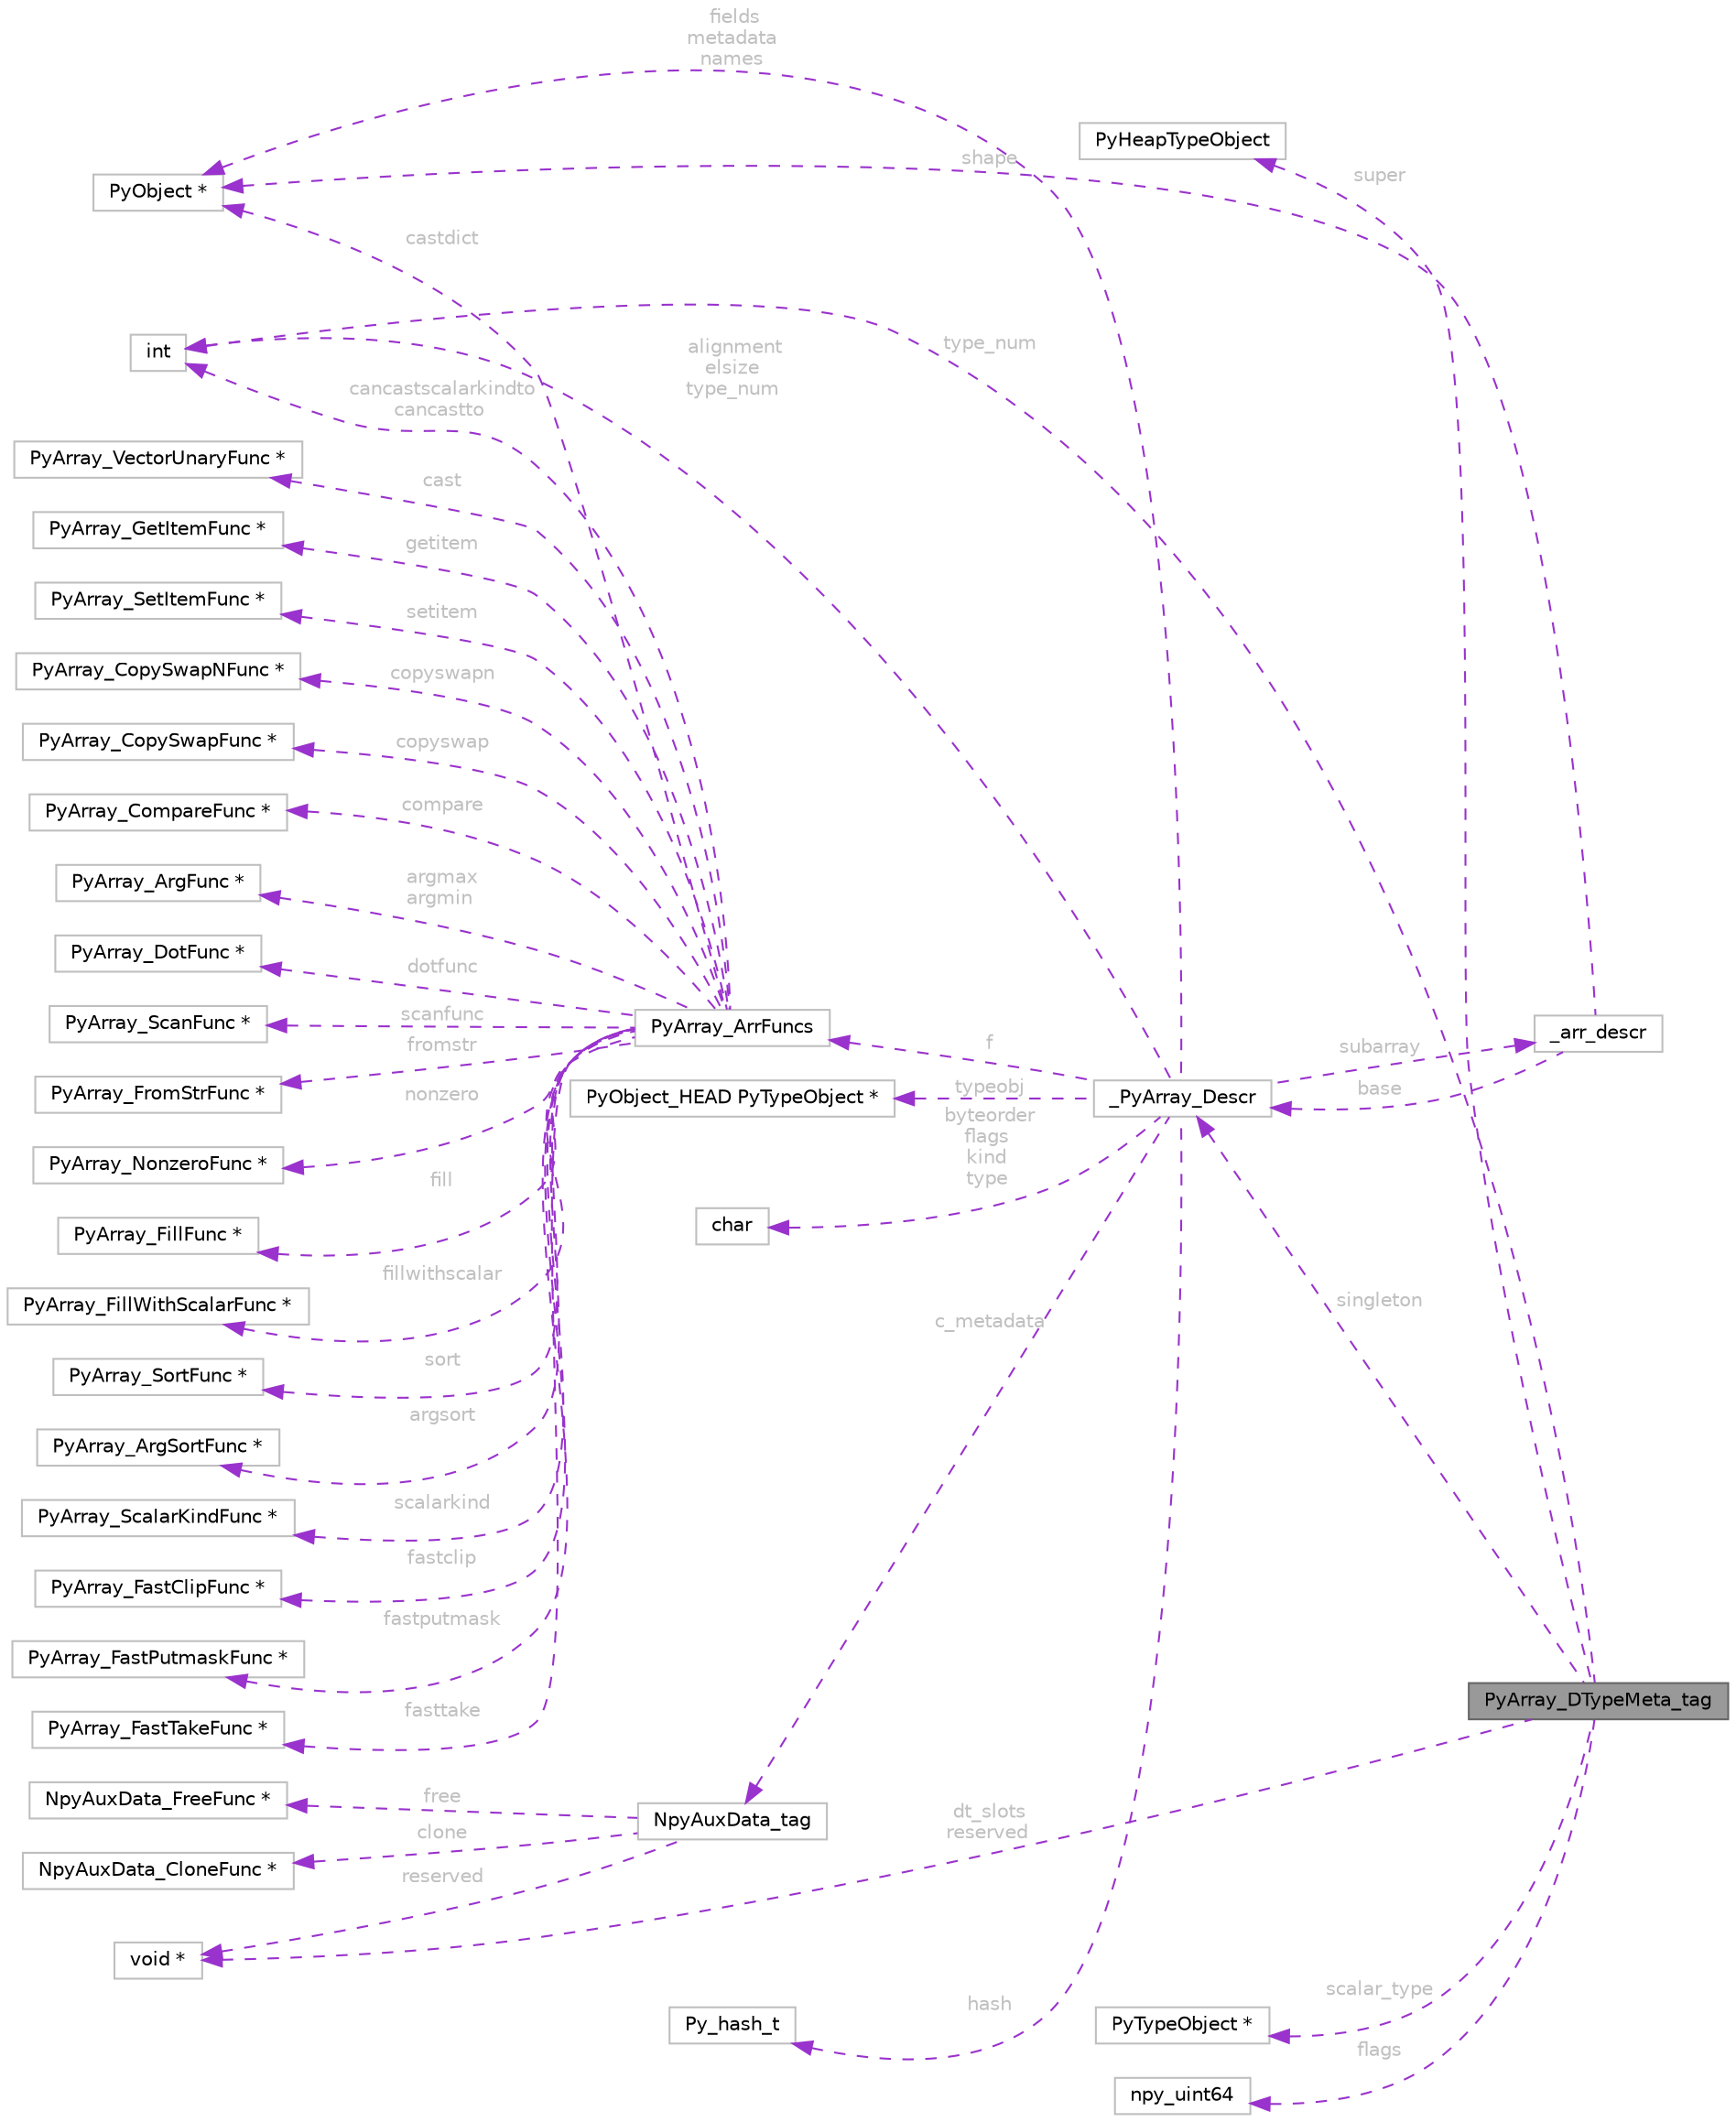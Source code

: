 digraph "PyArray_DTypeMeta_tag"
{
 // LATEX_PDF_SIZE
  bgcolor="transparent";
  edge [fontname=Helvetica,fontsize=10,labelfontname=Helvetica,labelfontsize=10];
  node [fontname=Helvetica,fontsize=10,shape=box,height=0.2,width=0.4];
  rankdir="LR";
  Node1 [id="Node000001",label="PyArray_DTypeMeta_tag",height=0.2,width=0.4,color="gray40", fillcolor="grey60", style="filled", fontcolor="black",tooltip=" "];
  Node2 -> Node1 [id="edge1_Node000001_Node000002",dir="back",color="darkorchid3",style="dashed",tooltip=" ",label=" super",fontcolor="grey" ];
  Node2 [id="Node000002",label="PyHeapTypeObject",height=0.2,width=0.4,color="grey75", fillcolor="white", style="filled",tooltip=" "];
  Node3 -> Node1 [id="edge2_Node000001_Node000003",dir="back",color="darkorchid3",style="dashed",tooltip=" ",label=" singleton",fontcolor="grey" ];
  Node3 [id="Node000003",label="_PyArray_Descr",height=0.2,width=0.4,color="grey75", fillcolor="white", style="filled",URL="$d9/ddb/struct__PyArray__Descr.html",tooltip=" "];
  Node4 -> Node3 [id="edge3_Node000003_Node000004",dir="back",color="darkorchid3",style="dashed",tooltip=" ",label=" typeobj",fontcolor="grey" ];
  Node4 [id="Node000004",label="PyObject_HEAD PyTypeObject *",height=0.2,width=0.4,color="grey75", fillcolor="white", style="filled",tooltip=" "];
  Node5 -> Node3 [id="edge4_Node000003_Node000005",dir="back",color="darkorchid3",style="dashed",tooltip=" ",label=" byteorder\nflags\nkind\ntype",fontcolor="grey" ];
  Node5 [id="Node000005",label="char",height=0.2,width=0.4,color="grey75", fillcolor="white", style="filled",tooltip=" "];
  Node6 -> Node3 [id="edge5_Node000003_Node000006",dir="back",color="darkorchid3",style="dashed",tooltip=" ",label=" alignment\nelsize\ntype_num",fontcolor="grey" ];
  Node6 [id="Node000006",label="int",height=0.2,width=0.4,color="grey75", fillcolor="white", style="filled",tooltip=" "];
  Node7 -> Node3 [id="edge6_Node000003_Node000007",dir="back",color="darkorchid3",style="dashed",tooltip=" ",label=" subarray",fontcolor="grey" ];
  Node7 [id="Node000007",label="_arr_descr",height=0.2,width=0.4,color="grey75", fillcolor="white", style="filled",URL="$d4/d79/struct__arr__descr.html",tooltip=" "];
  Node3 -> Node7 [id="edge7_Node000007_Node000003",dir="back",color="darkorchid3",style="dashed",tooltip=" ",label=" base",fontcolor="grey" ];
  Node8 -> Node7 [id="edge8_Node000007_Node000008",dir="back",color="darkorchid3",style="dashed",tooltip=" ",label=" shape",fontcolor="grey" ];
  Node8 [id="Node000008",label="PyObject *",height=0.2,width=0.4,color="grey75", fillcolor="white", style="filled",tooltip=" "];
  Node8 -> Node3 [id="edge9_Node000003_Node000008",dir="back",color="darkorchid3",style="dashed",tooltip=" ",label=" fields\nmetadata\nnames",fontcolor="grey" ];
  Node9 -> Node3 [id="edge10_Node000003_Node000009",dir="back",color="darkorchid3",style="dashed",tooltip=" ",label=" f",fontcolor="grey" ];
  Node9 [id="Node000009",label="PyArray_ArrFuncs",height=0.2,width=0.4,color="grey75", fillcolor="white", style="filled",URL="$db/dc3/structPyArray__ArrFuncs.html",tooltip=" "];
  Node10 -> Node9 [id="edge11_Node000009_Node000010",dir="back",color="darkorchid3",style="dashed",tooltip=" ",label=" cast",fontcolor="grey" ];
  Node10 [id="Node000010",label="PyArray_VectorUnaryFunc *",height=0.2,width=0.4,color="grey75", fillcolor="white", style="filled",tooltip=" "];
  Node11 -> Node9 [id="edge12_Node000009_Node000011",dir="back",color="darkorchid3",style="dashed",tooltip=" ",label=" getitem",fontcolor="grey" ];
  Node11 [id="Node000011",label="PyArray_GetItemFunc *",height=0.2,width=0.4,color="grey75", fillcolor="white", style="filled",tooltip=" "];
  Node12 -> Node9 [id="edge13_Node000009_Node000012",dir="back",color="darkorchid3",style="dashed",tooltip=" ",label=" setitem",fontcolor="grey" ];
  Node12 [id="Node000012",label="PyArray_SetItemFunc *",height=0.2,width=0.4,color="grey75", fillcolor="white", style="filled",tooltip=" "];
  Node13 -> Node9 [id="edge14_Node000009_Node000013",dir="back",color="darkorchid3",style="dashed",tooltip=" ",label=" copyswapn",fontcolor="grey" ];
  Node13 [id="Node000013",label="PyArray_CopySwapNFunc *",height=0.2,width=0.4,color="grey75", fillcolor="white", style="filled",tooltip=" "];
  Node14 -> Node9 [id="edge15_Node000009_Node000014",dir="back",color="darkorchid3",style="dashed",tooltip=" ",label=" copyswap",fontcolor="grey" ];
  Node14 [id="Node000014",label="PyArray_CopySwapFunc *",height=0.2,width=0.4,color="grey75", fillcolor="white", style="filled",tooltip=" "];
  Node15 -> Node9 [id="edge16_Node000009_Node000015",dir="back",color="darkorchid3",style="dashed",tooltip=" ",label=" compare",fontcolor="grey" ];
  Node15 [id="Node000015",label="PyArray_CompareFunc *",height=0.2,width=0.4,color="grey75", fillcolor="white", style="filled",tooltip=" "];
  Node16 -> Node9 [id="edge17_Node000009_Node000016",dir="back",color="darkorchid3",style="dashed",tooltip=" ",label=" argmax\nargmin",fontcolor="grey" ];
  Node16 [id="Node000016",label="PyArray_ArgFunc *",height=0.2,width=0.4,color="grey75", fillcolor="white", style="filled",tooltip=" "];
  Node17 -> Node9 [id="edge18_Node000009_Node000017",dir="back",color="darkorchid3",style="dashed",tooltip=" ",label=" dotfunc",fontcolor="grey" ];
  Node17 [id="Node000017",label="PyArray_DotFunc *",height=0.2,width=0.4,color="grey75", fillcolor="white", style="filled",tooltip=" "];
  Node18 -> Node9 [id="edge19_Node000009_Node000018",dir="back",color="darkorchid3",style="dashed",tooltip=" ",label=" scanfunc",fontcolor="grey" ];
  Node18 [id="Node000018",label="PyArray_ScanFunc *",height=0.2,width=0.4,color="grey75", fillcolor="white", style="filled",tooltip=" "];
  Node19 -> Node9 [id="edge20_Node000009_Node000019",dir="back",color="darkorchid3",style="dashed",tooltip=" ",label=" fromstr",fontcolor="grey" ];
  Node19 [id="Node000019",label="PyArray_FromStrFunc *",height=0.2,width=0.4,color="grey75", fillcolor="white", style="filled",tooltip=" "];
  Node20 -> Node9 [id="edge21_Node000009_Node000020",dir="back",color="darkorchid3",style="dashed",tooltip=" ",label=" nonzero",fontcolor="grey" ];
  Node20 [id="Node000020",label="PyArray_NonzeroFunc *",height=0.2,width=0.4,color="grey75", fillcolor="white", style="filled",tooltip=" "];
  Node21 -> Node9 [id="edge22_Node000009_Node000021",dir="back",color="darkorchid3",style="dashed",tooltip=" ",label=" fill",fontcolor="grey" ];
  Node21 [id="Node000021",label="PyArray_FillFunc *",height=0.2,width=0.4,color="grey75", fillcolor="white", style="filled",tooltip=" "];
  Node22 -> Node9 [id="edge23_Node000009_Node000022",dir="back",color="darkorchid3",style="dashed",tooltip=" ",label=" fillwithscalar",fontcolor="grey" ];
  Node22 [id="Node000022",label="PyArray_FillWithScalarFunc *",height=0.2,width=0.4,color="grey75", fillcolor="white", style="filled",tooltip=" "];
  Node23 -> Node9 [id="edge24_Node000009_Node000023",dir="back",color="darkorchid3",style="dashed",tooltip=" ",label=" sort",fontcolor="grey" ];
  Node23 [id="Node000023",label="PyArray_SortFunc *",height=0.2,width=0.4,color="grey75", fillcolor="white", style="filled",tooltip=" "];
  Node24 -> Node9 [id="edge25_Node000009_Node000024",dir="back",color="darkorchid3",style="dashed",tooltip=" ",label=" argsort",fontcolor="grey" ];
  Node24 [id="Node000024",label="PyArray_ArgSortFunc *",height=0.2,width=0.4,color="grey75", fillcolor="white", style="filled",tooltip=" "];
  Node8 -> Node9 [id="edge26_Node000009_Node000008",dir="back",color="darkorchid3",style="dashed",tooltip=" ",label=" castdict",fontcolor="grey" ];
  Node25 -> Node9 [id="edge27_Node000009_Node000025",dir="back",color="darkorchid3",style="dashed",tooltip=" ",label=" scalarkind",fontcolor="grey" ];
  Node25 [id="Node000025",label="PyArray_ScalarKindFunc *",height=0.2,width=0.4,color="grey75", fillcolor="white", style="filled",tooltip=" "];
  Node6 -> Node9 [id="edge28_Node000009_Node000006",dir="back",color="darkorchid3",style="dashed",tooltip=" ",label=" cancastscalarkindto\ncancastto",fontcolor="grey" ];
  Node26 -> Node9 [id="edge29_Node000009_Node000026",dir="back",color="darkorchid3",style="dashed",tooltip=" ",label=" fastclip",fontcolor="grey" ];
  Node26 [id="Node000026",label="PyArray_FastClipFunc *",height=0.2,width=0.4,color="grey75", fillcolor="white", style="filled",tooltip=" "];
  Node27 -> Node9 [id="edge30_Node000009_Node000027",dir="back",color="darkorchid3",style="dashed",tooltip=" ",label=" fastputmask",fontcolor="grey" ];
  Node27 [id="Node000027",label="PyArray_FastPutmaskFunc *",height=0.2,width=0.4,color="grey75", fillcolor="white", style="filled",tooltip=" "];
  Node28 -> Node9 [id="edge31_Node000009_Node000028",dir="back",color="darkorchid3",style="dashed",tooltip=" ",label=" fasttake",fontcolor="grey" ];
  Node28 [id="Node000028",label="PyArray_FastTakeFunc *",height=0.2,width=0.4,color="grey75", fillcolor="white", style="filled",tooltip=" "];
  Node29 -> Node3 [id="edge32_Node000003_Node000029",dir="back",color="darkorchid3",style="dashed",tooltip=" ",label=" c_metadata",fontcolor="grey" ];
  Node29 [id="Node000029",label="NpyAuxData_tag",height=0.2,width=0.4,color="grey75", fillcolor="white", style="filled",URL="$d3/dd6/structNpyAuxData__tag.html",tooltip=" "];
  Node30 -> Node29 [id="edge33_Node000029_Node000030",dir="back",color="darkorchid3",style="dashed",tooltip=" ",label=" free",fontcolor="grey" ];
  Node30 [id="Node000030",label="NpyAuxData_FreeFunc *",height=0.2,width=0.4,color="grey75", fillcolor="white", style="filled",tooltip=" "];
  Node31 -> Node29 [id="edge34_Node000029_Node000031",dir="back",color="darkorchid3",style="dashed",tooltip=" ",label=" clone",fontcolor="grey" ];
  Node31 [id="Node000031",label="NpyAuxData_CloneFunc *",height=0.2,width=0.4,color="grey75", fillcolor="white", style="filled",tooltip=" "];
  Node32 -> Node29 [id="edge35_Node000029_Node000032",dir="back",color="darkorchid3",style="dashed",tooltip=" ",label=" reserved",fontcolor="grey" ];
  Node32 [id="Node000032",label="void *",height=0.2,width=0.4,color="grey75", fillcolor="white", style="filled",tooltip=" "];
  Node33 -> Node3 [id="edge36_Node000003_Node000033",dir="back",color="darkorchid3",style="dashed",tooltip=" ",label=" hash",fontcolor="grey" ];
  Node33 [id="Node000033",label="Py_hash_t",height=0.2,width=0.4,color="grey75", fillcolor="white", style="filled",tooltip=" "];
  Node6 -> Node1 [id="edge37_Node000001_Node000006",dir="back",color="darkorchid3",style="dashed",tooltip=" ",label=" type_num",fontcolor="grey" ];
  Node34 -> Node1 [id="edge38_Node000001_Node000034",dir="back",color="darkorchid3",style="dashed",tooltip=" ",label=" scalar_type",fontcolor="grey" ];
  Node34 [id="Node000034",label="PyTypeObject *",height=0.2,width=0.4,color="grey75", fillcolor="white", style="filled",tooltip=" "];
  Node35 -> Node1 [id="edge39_Node000001_Node000035",dir="back",color="darkorchid3",style="dashed",tooltip=" ",label=" flags",fontcolor="grey" ];
  Node35 [id="Node000035",label="npy_uint64",height=0.2,width=0.4,color="grey75", fillcolor="white", style="filled",tooltip=" "];
  Node32 -> Node1 [id="edge40_Node000001_Node000032",dir="back",color="darkorchid3",style="dashed",tooltip=" ",label=" dt_slots\nreserved",fontcolor="grey" ];
}
